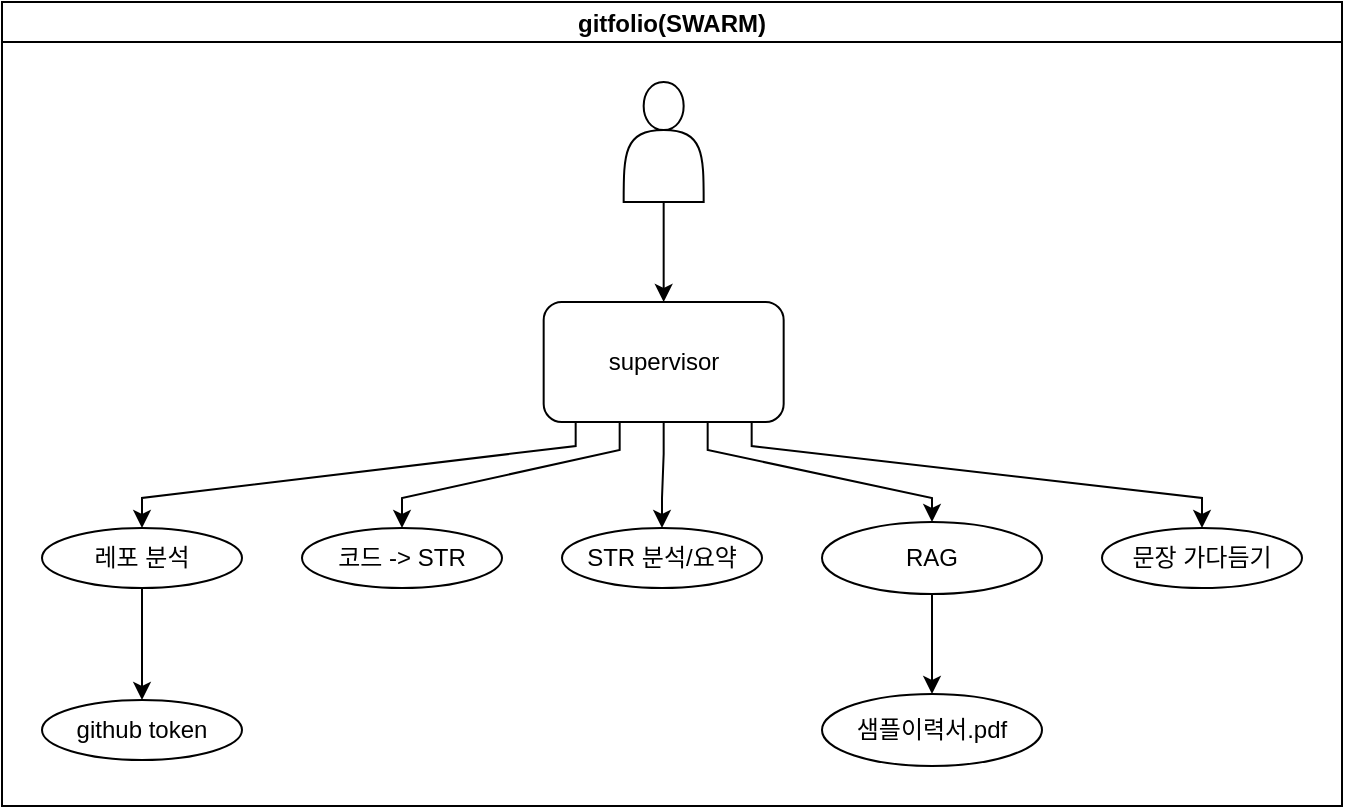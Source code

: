 <mxfile version="24.8.0">
  <diagram id="prtHgNgQTEPvFCAcTncT" name="Page-1">
    <mxGraphModel dx="1434" dy="761" grid="1" gridSize="10" guides="1" tooltips="1" connect="1" arrows="1" fold="1" page="1" pageScale="1" pageWidth="827" pageHeight="1169" math="0" shadow="0">
      <root>
        <mxCell id="0" />
        <mxCell id="1" parent="0" />
        <mxCell id="eSyjWRRpVgHQ1LCwIY2e-6" value="gitfolio(SWARM)" style="swimlane;startSize=20;horizontal=1;childLayout=flowLayout;flowOrientation=north;resizable=0;interRankCellSpacing=50;containerType=tree;fontSize=12;" parent="1" vertex="1">
          <mxGeometry x="30" y="40" width="670" height="402" as="geometry" />
        </mxCell>
        <mxCell id="eSyjWRRpVgHQ1LCwIY2e-33" value="레포 분석" style="ellipse;whiteSpace=wrap;html=1;align=center;newEdgeStyle={&quot;edgeStyle&quot;:&quot;entityRelationEdgeStyle&quot;,&quot;startArrow&quot;:&quot;none&quot;,&quot;endArrow&quot;:&quot;none&quot;,&quot;segment&quot;:10,&quot;curved&quot;:1,&quot;sourcePerimeterSpacing&quot;:0,&quot;targetPerimeterSpacing&quot;:0};treeFolding=1;treeMoving=1;" parent="eSyjWRRpVgHQ1LCwIY2e-6" vertex="1">
          <mxGeometry x="20" y="263" width="100" height="30" as="geometry" />
        </mxCell>
        <mxCell id="eSyjWRRpVgHQ1LCwIY2e-34" value="코드 -&amp;gt; STR" style="ellipse;whiteSpace=wrap;html=1;align=center;newEdgeStyle={&quot;edgeStyle&quot;:&quot;entityRelationEdgeStyle&quot;,&quot;startArrow&quot;:&quot;none&quot;,&quot;endArrow&quot;:&quot;none&quot;,&quot;segment&quot;:10,&quot;curved&quot;:1,&quot;sourcePerimeterSpacing&quot;:0,&quot;targetPerimeterSpacing&quot;:0};treeFolding=1;treeMoving=1;" parent="eSyjWRRpVgHQ1LCwIY2e-6" vertex="1">
          <mxGeometry x="150" y="263" width="100" height="30" as="geometry" />
        </mxCell>
        <mxCell id="eSyjWRRpVgHQ1LCwIY2e-37" value="STR 분석/요약" style="ellipse;whiteSpace=wrap;html=1;align=center;newEdgeStyle={&quot;edgeStyle&quot;:&quot;entityRelationEdgeStyle&quot;,&quot;startArrow&quot;:&quot;none&quot;,&quot;endArrow&quot;:&quot;none&quot;,&quot;segment&quot;:10,&quot;curved&quot;:1,&quot;sourcePerimeterSpacing&quot;:0,&quot;targetPerimeterSpacing&quot;:0};treeFolding=1;treeMoving=1;" parent="eSyjWRRpVgHQ1LCwIY2e-6" vertex="1">
          <mxGeometry x="280" y="263" width="100" height="30" as="geometry" />
        </mxCell>
        <mxCell id="eSyjWRRpVgHQ1LCwIY2e-36" value="RAG" style="ellipse;whiteSpace=wrap;html=1;align=center;newEdgeStyle={&quot;edgeStyle&quot;:&quot;entityRelationEdgeStyle&quot;,&quot;startArrow&quot;:&quot;none&quot;,&quot;endArrow&quot;:&quot;none&quot;,&quot;segment&quot;:10,&quot;curved&quot;:1,&quot;sourcePerimeterSpacing&quot;:0,&quot;targetPerimeterSpacing&quot;:0};treeFolding=1;treeMoving=1;" parent="eSyjWRRpVgHQ1LCwIY2e-6" vertex="1">
          <mxGeometry x="410" y="260" width="110" height="36" as="geometry" />
        </mxCell>
        <mxCell id="eSyjWRRpVgHQ1LCwIY2e-35" value="문장 가다듬기" style="ellipse;whiteSpace=wrap;html=1;align=center;newEdgeStyle={&quot;edgeStyle&quot;:&quot;entityRelationEdgeStyle&quot;,&quot;startArrow&quot;:&quot;none&quot;,&quot;endArrow&quot;:&quot;none&quot;,&quot;segment&quot;:10,&quot;curved&quot;:1,&quot;sourcePerimeterSpacing&quot;:0,&quot;targetPerimeterSpacing&quot;:0};treeFolding=1;treeMoving=1;" parent="eSyjWRRpVgHQ1LCwIY2e-6" vertex="1">
          <mxGeometry x="550" y="263" width="100" height="30" as="geometry" />
        </mxCell>
        <mxCell id="eSyjWRRpVgHQ1LCwIY2e-43" style="edgeStyle=orthogonalEdgeStyle;rounded=0;orthogonalLoop=1;jettySize=auto;html=1;entryX=0.5;entryY=0;entryDx=0;entryDy=0;noEdgeStyle=1;orthogonal=1;" parent="eSyjWRRpVgHQ1LCwIY2e-6" source="eSyjWRRpVgHQ1LCwIY2e-40" target="eSyjWRRpVgHQ1LCwIY2e-42" edge="1">
          <mxGeometry relative="1" as="geometry">
            <Array as="points">
              <mxPoint x="330.833" y="112" />
              <mxPoint x="330.833" y="138" />
            </Array>
          </mxGeometry>
        </mxCell>
        <mxCell id="eSyjWRRpVgHQ1LCwIY2e-40" value="" style="shape=actor;whiteSpace=wrap;html=1;" parent="eSyjWRRpVgHQ1LCwIY2e-6" vertex="1">
          <mxGeometry x="310.833" y="40" width="40" height="60" as="geometry" />
        </mxCell>
        <mxCell id="eSyjWRRpVgHQ1LCwIY2e-44" style="edgeStyle=orthogonalEdgeStyle;rounded=0;orthogonalLoop=1;jettySize=auto;html=1;entryX=0.5;entryY=0;entryDx=0;entryDy=0;noEdgeStyle=1;orthogonal=1;" parent="eSyjWRRpVgHQ1LCwIY2e-6" source="eSyjWRRpVgHQ1LCwIY2e-42" target="eSyjWRRpVgHQ1LCwIY2e-33" edge="1">
          <mxGeometry relative="1" as="geometry">
            <Array as="points">
              <mxPoint x="286.833" y="222" />
              <mxPoint x="70" y="248" />
            </Array>
          </mxGeometry>
        </mxCell>
        <mxCell id="eSyjWRRpVgHQ1LCwIY2e-45" style="edgeStyle=orthogonalEdgeStyle;rounded=0;orthogonalLoop=1;jettySize=auto;html=1;entryX=0.5;entryY=0;entryDx=0;entryDy=0;noEdgeStyle=1;orthogonal=1;" parent="eSyjWRRpVgHQ1LCwIY2e-6" source="eSyjWRRpVgHQ1LCwIY2e-42" target="eSyjWRRpVgHQ1LCwIY2e-34" edge="1">
          <mxGeometry relative="1" as="geometry">
            <Array as="points">
              <mxPoint x="308.833" y="224" />
              <mxPoint x="200" y="248" />
            </Array>
          </mxGeometry>
        </mxCell>
        <mxCell id="eSyjWRRpVgHQ1LCwIY2e-46" style="edgeStyle=orthogonalEdgeStyle;rounded=0;orthogonalLoop=1;jettySize=auto;html=1;entryX=0.5;entryY=0;entryDx=0;entryDy=0;noEdgeStyle=1;orthogonal=1;" parent="eSyjWRRpVgHQ1LCwIY2e-6" source="eSyjWRRpVgHQ1LCwIY2e-42" target="eSyjWRRpVgHQ1LCwIY2e-37" edge="1">
          <mxGeometry relative="1" as="geometry">
            <Array as="points">
              <mxPoint x="330.833" y="226" />
              <mxPoint x="330" y="248" />
            </Array>
          </mxGeometry>
        </mxCell>
        <mxCell id="eSyjWRRpVgHQ1LCwIY2e-47" style="edgeStyle=orthogonalEdgeStyle;rounded=0;orthogonalLoop=1;jettySize=auto;html=1;entryX=0.5;entryY=0;entryDx=0;entryDy=0;noEdgeStyle=1;orthogonal=1;" parent="eSyjWRRpVgHQ1LCwIY2e-6" source="eSyjWRRpVgHQ1LCwIY2e-42" target="eSyjWRRpVgHQ1LCwIY2e-36" edge="1">
          <mxGeometry relative="1" as="geometry">
            <Array as="points">
              <mxPoint x="352.833" y="224" />
              <mxPoint x="465" y="248" />
            </Array>
          </mxGeometry>
        </mxCell>
        <mxCell id="eSyjWRRpVgHQ1LCwIY2e-48" style="edgeStyle=orthogonalEdgeStyle;rounded=0;orthogonalLoop=1;jettySize=auto;html=1;entryX=0.5;entryY=0;entryDx=0;entryDy=0;noEdgeStyle=1;orthogonal=1;" parent="eSyjWRRpVgHQ1LCwIY2e-6" source="eSyjWRRpVgHQ1LCwIY2e-42" target="eSyjWRRpVgHQ1LCwIY2e-35" edge="1">
          <mxGeometry relative="1" as="geometry">
            <Array as="points">
              <mxPoint x="374.833" y="222" />
              <mxPoint x="600" y="248" />
            </Array>
          </mxGeometry>
        </mxCell>
        <mxCell id="eSyjWRRpVgHQ1LCwIY2e-42" value="supervisor" style="rounded=1;whiteSpace=wrap;html=1;" parent="eSyjWRRpVgHQ1LCwIY2e-6" vertex="1">
          <mxGeometry x="270.833" y="150" width="120" height="60" as="geometry" />
        </mxCell>
        <mxCell id="kOLHh2MNdzjDU-BZtPWZ-1" style="edgeStyle=orthogonalEdgeStyle;rounded=0;orthogonalLoop=1;jettySize=auto;html=1;entryX=0.5;entryY=0;entryDx=0;entryDy=0;noEdgeStyle=1;orthogonal=1;" edge="1" target="kOLHh2MNdzjDU-BZtPWZ-2" source="eSyjWRRpVgHQ1LCwIY2e-36" parent="eSyjWRRpVgHQ1LCwIY2e-6">
          <mxGeometry relative="1" as="geometry">
            <Array as="points">
              <mxPoint x="465" y="308" />
              <mxPoint x="465" y="334" />
            </Array>
            <mxPoint x="523" y="530" as="sourcePoint" />
          </mxGeometry>
        </mxCell>
        <mxCell id="kOLHh2MNdzjDU-BZtPWZ-2" value="샘플이력서.pdf" style="ellipse;whiteSpace=wrap;html=1;align=center;newEdgeStyle={&quot;edgeStyle&quot;:&quot;entityRelationEdgeStyle&quot;,&quot;startArrow&quot;:&quot;none&quot;,&quot;endArrow&quot;:&quot;none&quot;,&quot;segment&quot;:10,&quot;curved&quot;:1,&quot;sourcePerimeterSpacing&quot;:0,&quot;targetPerimeterSpacing&quot;:0};treeFolding=1;treeMoving=1;" vertex="1" parent="eSyjWRRpVgHQ1LCwIY2e-6">
          <mxGeometry x="410" y="346" width="110" height="36" as="geometry" />
        </mxCell>
        <mxCell id="kOLHh2MNdzjDU-BZtPWZ-3" style="edgeStyle=orthogonalEdgeStyle;rounded=0;orthogonalLoop=1;jettySize=auto;html=1;entryX=0.5;entryY=0;entryDx=0;entryDy=0;noEdgeStyle=1;orthogonal=1;" edge="1" target="kOLHh2MNdzjDU-BZtPWZ-4" source="eSyjWRRpVgHQ1LCwIY2e-33" parent="eSyjWRRpVgHQ1LCwIY2e-6">
          <mxGeometry relative="1" as="geometry">
            <Array as="points">
              <mxPoint x="70" y="308" />
              <mxPoint x="70" y="334" />
            </Array>
            <mxPoint x="397" y="410" as="sourcePoint" />
          </mxGeometry>
        </mxCell>
        <mxCell id="kOLHh2MNdzjDU-BZtPWZ-4" value="github token" style="ellipse;whiteSpace=wrap;html=1;align=center;newEdgeStyle={&quot;edgeStyle&quot;:&quot;entityRelationEdgeStyle&quot;,&quot;startArrow&quot;:&quot;none&quot;,&quot;endArrow&quot;:&quot;none&quot;,&quot;segment&quot;:10,&quot;curved&quot;:1,&quot;sourcePerimeterSpacing&quot;:0,&quot;targetPerimeterSpacing&quot;:0};treeFolding=1;treeMoving=1;" vertex="1" parent="eSyjWRRpVgHQ1LCwIY2e-6">
          <mxGeometry x="20" y="349" width="100" height="30" as="geometry" />
        </mxCell>
      </root>
    </mxGraphModel>
  </diagram>
</mxfile>
